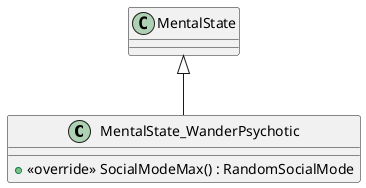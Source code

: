 @startuml
class MentalState_WanderPsychotic {
    + <<override>> SocialModeMax() : RandomSocialMode
}
MentalState <|-- MentalState_WanderPsychotic
@enduml
